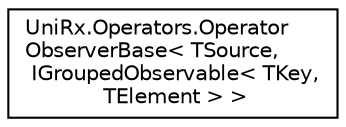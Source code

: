 digraph "Graphical Class Hierarchy"
{
 // LATEX_PDF_SIZE
  edge [fontname="Helvetica",fontsize="10",labelfontname="Helvetica",labelfontsize="10"];
  node [fontname="Helvetica",fontsize="10",shape=record];
  rankdir="LR";
  Node0 [label="UniRx.Operators.Operator\lObserverBase\< TSource,\l IGroupedObservable\< TKey,\l TElement \> \>",height=0.2,width=0.4,color="black", fillcolor="white", style="filled",URL="$class_uni_rx_1_1_operators_1_1_operator_observer_base.html",tooltip=" "];
}
